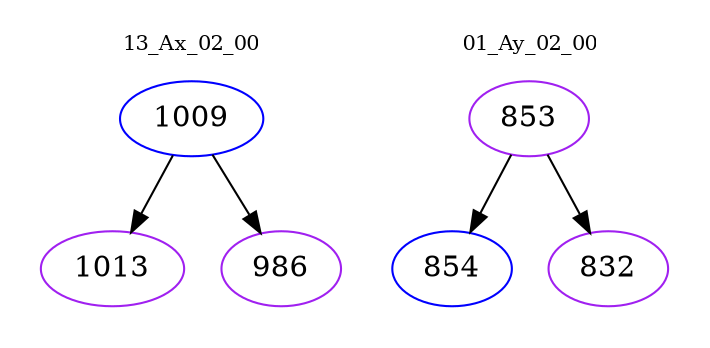 digraph{
subgraph cluster_0 {
color = white
label = "13_Ax_02_00";
fontsize=10;
T0_1009 [label="1009", color="blue"]
T0_1009 -> T0_1013 [color="black"]
T0_1013 [label="1013", color="purple"]
T0_1009 -> T0_986 [color="black"]
T0_986 [label="986", color="purple"]
}
subgraph cluster_1 {
color = white
label = "01_Ay_02_00";
fontsize=10;
T1_853 [label="853", color="purple"]
T1_853 -> T1_854 [color="black"]
T1_854 [label="854", color="blue"]
T1_853 -> T1_832 [color="black"]
T1_832 [label="832", color="purple"]
}
}
